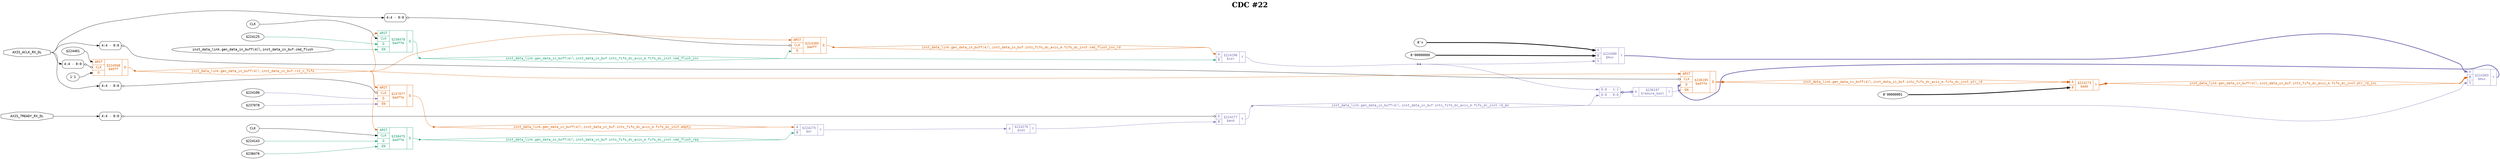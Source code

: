 digraph "spacefibre_light_top" {
label=<<b>CDC #22</b>>;
labelloc="t"
fontsize="30"
node ["fontname"="Courier"]
edge ["fontname"="Courier"]
rankdir="LR";
remincross=true;
n7 [ shape=octagon, label="AXIS_ACLK_RX_DL", color="black", fontcolor="black", href="/src/ip_spacefibre_light_top/spacefibre_light_top.vhd#65" ];
n8 [ shape=octagon, label="AXIS_TREADY_RX_DL", color="black", fontcolor="black", href="/src/ip_spacefibre_light_top/spacefibre_light_top.vhd#66" ];
n9 [ shape=diamond, label="inst_data_link.gen_data_in_buff(4)&#9586;.inst_data_in_buf.ints_fifo_dc_axis_m.fifo_dc_inst.cmd_flush_inv", colorscheme="dark28", color="1", fontcolor="1", href="/src/ip/fifo_dc/fifo_dc.vhd#112" ];
n10 [ shape=diamond, label="inst_data_link.gen_data_in_buff(4)&#9586;.inst_data_in_buf.ints_fifo_dc_axis_m.fifo_dc_inst.cmd_flush_inv_rd", colorscheme="dark28", color="2", fontcolor="2", href="/src/ip/fifo_dc/fifo_dc.vhd#114" ];
n11 [ shape=diamond, label="inst_data_link.gen_data_in_buff(4)&#9586;.inst_data_in_buf.ints_fifo_dc_axis_m.fifo_dc_inst.cmd_flush_req", colorscheme="dark28", color="1", fontcolor="1", href="/src/ip/fifo_dc/fifo_dc.vhd#111" ];
n12 [ shape=diamond, label="inst_data_link.gen_data_in_buff(4)&#9586;.inst_data_in_buf.ints_fifo_dc_axis_m.fifo_dc_inst.empty", colorscheme="dark28", color="2", fontcolor="2", href="/src/ip/fifo_dc/fifo_dc.vhd#129" ];
n13 [ shape=diamond, label="inst_data_link.gen_data_in_buff(4)&#9586;.inst_data_in_buf.ints_fifo_dc_axis_m.fifo_dc_inst.ptr_rd", colorscheme="dark28", color="2", fontcolor="2", href="/src/ip/fifo_dc/fifo_dc.vhd#98" ];
n14 [ shape=diamond, label="inst_data_link.gen_data_in_buff(4)&#9586;.inst_data_in_buf.ints_fifo_dc_axis_m.fifo_dc_inst.ptr_rd_inc", colorscheme="dark28", color="2", fontcolor="2", href="/src/ip/fifo_dc/fifo_dc.vhd#99" ];
n15 [ shape=diamond, label="inst_data_link.gen_data_in_buff(4)&#9586;.inst_data_in_buf.ints_fifo_dc_axis_m.fifo_dc_inst.rd_en", colorscheme="dark28", color="3", fontcolor="3", href="/src/ip/fifo_dc/fifo_dc.vhd#124" ];
n16 [ shape=diamond, label="inst_data_link.gen_data_in_buff(4)&#9586;.inst_data_in_buf.rst_n_fifo", colorscheme="dark28", color="2", fontcolor="2", href="/src/module_data_link/data_in_buf.vhd#142" ];
{ rank="source"; n7; n8;}
{ rank="sink";}
c22 [ shape=record, label="{{<p17> ARST|<p18> CLK|<p19> D|<p20> EN}|$236195\n$adffe|{<p21> Q}}", colorscheme="dark28", color="2", fontcolor="2" , href="/src/ip/fifo_dc/fifo_dc.vhd#321"  ];
x0 [ shape=record, style=rounded, label="<s0> 4:4 - 0:0 ", color="black", fontcolor="black" ];
x0:e -> c22:p18:w [arrowhead=odiamond, arrowtail=odiamond, dir=both, color="black", fontcolor="black", label=""];
v2 [ label="$224106" ];
v3 [ label="$237078" ];
c23 [ shape=record, label="{{<p17> ARST|<p18> CLK|<p19> D|<p20> EN}|$237077\n$adffe|{<p21> Q}}", colorscheme="dark28", color="2", fontcolor="2" , href="/src/ip/fifo_dc/fifo_dc.vhd#378"  ];
x1 [ shape=record, style=rounded, label="<s0> 4:4 - 0:0 ", color="black", fontcolor="black" ];
x1:e -> c23:p18:w [arrowhead=odiamond, arrowtail=odiamond, dir=both, color="black", fontcolor="black", label=""];
v4 [ label="CLK" ];
v5 [ label="$224143" ];
v6 [ label="$238476" ];
c24 [ shape=record, label="{{<p17> ARST|<p18> CLK|<p19> D|<p20> EN}|$238475\n$adffe|{<p21> Q}}", colorscheme="dark28", color="1", fontcolor="1" , href="/src/ip/fifo_dc/fifo_dc.vhd#440"  ];
v7 [ label="CLK" ];
v8 [ label="$224125" ];
v9 [ label="inst_data_link.gen_data_in_buff(4)&#9586;.inst_data_in_buf.cmd_flush" ];
c25 [ shape=record, label="{{<p17> ARST|<p18> CLK|<p19> D|<p20> EN}|$238478\n$adffe|{<p21> Q}}", colorscheme="dark28", color="1", fontcolor="1" , href="/src/ip/fifo_dc/fifo_dc.vhd#440"  ];
c28 [ shape=record, label="{{<p26> A}|$236197\n$reduce_bool|{<p27> Y}}", colorscheme="dark28", color="3", fontcolor="3" ];
x10 [ shape=record, style=rounded, label="<s1> 0:0 - 1:1 |<s0> 0:0 - 0:0 ", colorscheme="dark28", color="3", fontcolor="3" ];
x10:e -> c28:p26:w [arrowhead=odiamond, arrowtail=odiamond, dir=both, colorscheme="dark28", color="3", fontcolor="3", style="setlinewidth(3)", label=""];
v11 [ label="$224401" ];
v13 [ label="1'1" ];
c29 [ shape=record, label="{{<p17> ARST|<p18> CLK|<p19> D}|$224568\n$adff|{<p21> Q}}", colorscheme="dark28", color="2", fontcolor="2" , href="/src/module_data_link/data_in_buf.vhd#194"  ];
x12 [ shape=record, style=rounded, label="<s0> 4:4 - 0:0 ", color="black", fontcolor="black" ];
x12:e -> c29:p18:w [arrowhead=odiamond, arrowtail=odiamond, dir=both, color="black", fontcolor="black", label=""];
v14 [ label="8'00000001" ];
c31 [ shape=record, label="{{<p26> A|<p30> B}|$224273\n$add|{<p27> Y}}", colorscheme="dark28", color="2", fontcolor="2" , href="/src/ip/fifo_dc/fifo_dc.vhd#289"  ];
c32 [ shape=record, label="{{<p17> ARST|<p18> CLK|<p19> D}|$224305\n$adff|{<p21> Q}}", colorscheme="dark28", color="2", fontcolor="2" , href="/src/ip/fifo_dc/fifo_dc.vhd#321"  ];
x15 [ shape=record, style=rounded, label="<s0> 4:4 - 0:0 ", color="black", fontcolor="black" ];
x15:e -> c32:p18:w [arrowhead=odiamond, arrowtail=odiamond, dir=both, color="black", fontcolor="black", label=""];
c33 [ shape=record, label="{{<p26> A|<p30> B}|$224296\n$xor|{<p27> Y}}", colorscheme="dark28", color="3", fontcolor="3" , href="/src/ip/fifo_dc/fifo_dc.vhd#327"  ];
c34 [ shape=record, label="{{<p26> A|<p30> B}|$224275\n$or|{<p27> Y}}", colorscheme="dark28", color="3", fontcolor="3" , href="/src/ip/fifo_dc/fifo_dc.vhd#290"  ];
c35 [ shape=record, label="{{<p26> A}|$224276\n$not|{<p27> Y}}", colorscheme="dark28", color="3", fontcolor="3" , href="/src/ip/fifo_dc/fifo_dc.vhd#290"  ];
c36 [ shape=record, label="{{<p26> A|<p30> B}|$224277\n$and|{<p27> Y}}", colorscheme="dark28", color="3", fontcolor="3" , href="/src/ip/fifo_dc/fifo_dc.vhd#290"  ];
x16 [ shape=record, style=rounded, label="<s0> 4:4 - 0:0 ", color="black", fontcolor="black" ];
x16:e -> c36:p26:w [arrowhead=odiamond, arrowtail=odiamond, dir=both, color="black", fontcolor="black", label=""];
v17 [ label="8'x" ];
v18 [ label="8'00000000" ];
c38 [ shape=record, label="{{<p26> A|<p30> B|<p37> S}|$224300\n$mux|{<p27> Y}}", colorscheme="dark28", color="3", fontcolor="3" , href="/src/ip/fifo_dc/fifo_dc.vhd#327"  ];
c39 [ shape=record, label="{{<p26> A|<p30> B|<p37> S}|$224303\n$mux|{<p27> Y}}", colorscheme="dark28", color="3", fontcolor="3" , href="/src/ip/fifo_dc/fifo_dc.vhd#331"  ];
c28:p27:e -> c22:p20:w [colorscheme="dark28", color="3", fontcolor="3", label=""];
c32:p21:e -> n10:w [colorscheme="dark28", color="2", fontcolor="2", label=""];
n10:e -> c33:p26:w [colorscheme="dark28", color="2", fontcolor="2", label=""];
c24:p21:e -> n11:w [colorscheme="dark28", color="1", fontcolor="1", label=""];
n11:e -> c34:p30:w [colorscheme="dark28", color="1", fontcolor="1", label=""];
c23:p21:e -> n12:w [colorscheme="dark28", color="2", fontcolor="2", label=""];
n12:e -> c34:p26:w [colorscheme="dark28", color="2", fontcolor="2", label=""];
c22:p21:e -> n13:w [colorscheme="dark28", color="2", fontcolor="2", style="setlinewidth(3)", label=""];
n13:e -> c31:p26:w [colorscheme="dark28", color="2", fontcolor="2", style="setlinewidth(3)", label=""];
c31:p27:e -> n14:w [colorscheme="dark28", color="2", fontcolor="2", style="setlinewidth(3)", label=""];
n14:e -> c39:p30:w [colorscheme="dark28", color="2", fontcolor="2", style="setlinewidth(3)", label=""];
c36:p27:e -> n15:w [colorscheme="dark28", color="3", fontcolor="3", label=""];
n15:e -> c39:p37:w [colorscheme="dark28", color="3", fontcolor="3", label=""];
n15:e -> x10:s0:w [colorscheme="dark28", color="3", fontcolor="3", label=""];
c29:p21:e -> n16:w [colorscheme="dark28", color="2", fontcolor="2", label=""];
n16:e -> c22:p17:w [colorscheme="dark28", color="2", fontcolor="2", label=""];
n16:e -> c23:p17:w [colorscheme="dark28", color="2", fontcolor="2", label=""];
n16:e -> c24:p17:w [colorscheme="dark28", color="2", fontcolor="2", label=""];
n16:e -> c25:p17:w [colorscheme="dark28", color="2", fontcolor="2", label=""];
n16:e -> c32:p17:w [colorscheme="dark28", color="2", fontcolor="2", label=""];
c34:p27:e -> c35:p26:w [colorscheme="dark28", color="3", fontcolor="3", label=""];
c35:p27:e -> c36:p30:w [colorscheme="dark28", color="3", fontcolor="3", label=""];
n4 [ shape=point ];
c33:p27:e -> n4:w [colorscheme="dark28", color="3", fontcolor="3", label=""];
n4:e -> c38:p37:w [colorscheme="dark28", color="3", fontcolor="3", label=""];
n4:e -> x10:s1:w [colorscheme="dark28", color="3", fontcolor="3", label=""];
c38:p27:e -> c39:p26:w [colorscheme="dark28", color="3", fontcolor="3", style="setlinewidth(3)", label=""];
c39:p27:e -> c22:p19:w [colorscheme="dark28", color="3", fontcolor="3", style="setlinewidth(3)", label=""];
n7:e -> x0:s0:w [color="black", fontcolor="black", label=""];
n7:e -> x12:s0:w [color="black", fontcolor="black", label=""];
n7:e -> x15:s0:w [color="black", fontcolor="black", label=""];
n7:e -> x1:s0:w [color="black", fontcolor="black", label=""];
n8:e -> x16:s0:w [color="black", fontcolor="black", label=""];
c25:p21:e -> n9:w [colorscheme="dark28", color="1", fontcolor="1", label=""];
n9:e -> c32:p19:w [colorscheme="dark28", color="1", fontcolor="1", label=""];
n9:e -> c33:p30:w [colorscheme="dark28", color="1", fontcolor="1", label=""];
v11:e -> c29:p17:w [color="black", fontcolor="black", label=""];
v13:e -> c29:p19:w [color="black", fontcolor="black", label=""];
v14:e -> c31:p30:w [color="black", fontcolor="black", style="setlinewidth(3)", label=""];
v17:e -> c38:p26:w [color="black", fontcolor="black", style="setlinewidth(3)", label=""];
v18:e -> c38:p30:w [color="black", fontcolor="black", style="setlinewidth(3)", label=""];
v2:e -> c23:p19:w [colorscheme="dark28", color="3", fontcolor="3", label=""];
v3:e -> c23:p20:w [colorscheme="dark28", color="3", fontcolor="3", label=""];
v4:e -> c24:p18:w [color="black", fontcolor="black", label=""];
v5:e -> c24:p19:w [colorscheme="dark28", color="1", fontcolor="1", label=""];
v6:e -> c24:p20:w [colorscheme="dark28", color="1", fontcolor="1", label=""];
v7:e -> c25:p18:w [color="black", fontcolor="black", label=""];
v8:e -> c25:p19:w [colorscheme="dark28", color="1", fontcolor="1", label=""];
v9:e -> c25:p20:w [colorscheme="dark28", color="1", fontcolor="1", label=""];
}
